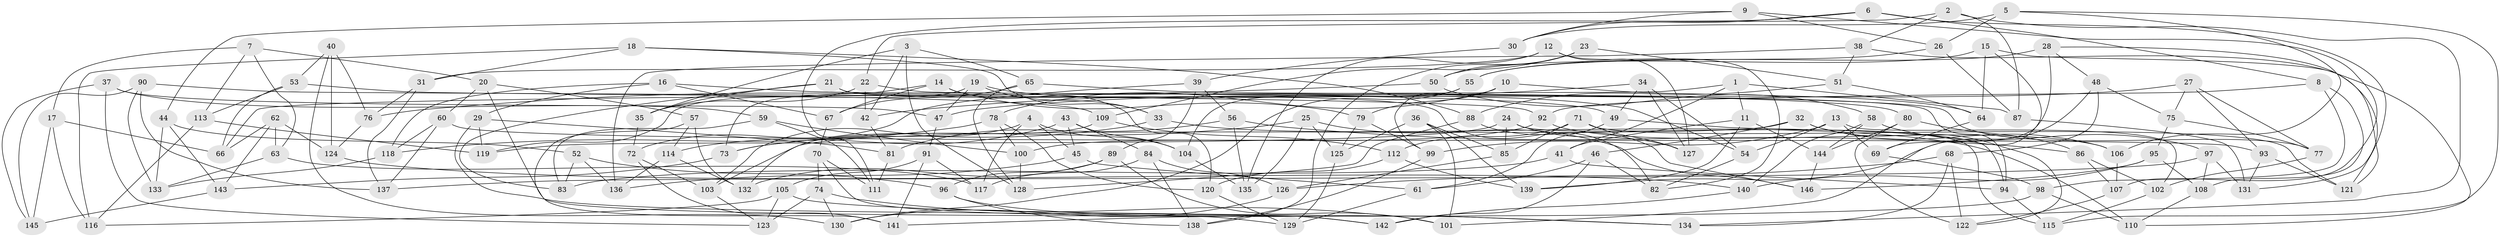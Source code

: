 // Generated by graph-tools (version 1.1) at 2025/03/03/09/25 03:03:02]
// undirected, 146 vertices, 292 edges
graph export_dot {
graph [start="1"]
  node [color=gray90,style=filled];
  1;
  2;
  3;
  4;
  5;
  6;
  7;
  8;
  9;
  10;
  11;
  12;
  13;
  14;
  15;
  16;
  17;
  18;
  19;
  20;
  21;
  22;
  23;
  24;
  25;
  26;
  27;
  28;
  29;
  30;
  31;
  32;
  33;
  34;
  35;
  36;
  37;
  38;
  39;
  40;
  41;
  42;
  43;
  44;
  45;
  46;
  47;
  48;
  49;
  50;
  51;
  52;
  53;
  54;
  55;
  56;
  57;
  58;
  59;
  60;
  61;
  62;
  63;
  64;
  65;
  66;
  67;
  68;
  69;
  70;
  71;
  72;
  73;
  74;
  75;
  76;
  77;
  78;
  79;
  80;
  81;
  82;
  83;
  84;
  85;
  86;
  87;
  88;
  89;
  90;
  91;
  92;
  93;
  94;
  95;
  96;
  97;
  98;
  99;
  100;
  101;
  102;
  103;
  104;
  105;
  106;
  107;
  108;
  109;
  110;
  111;
  112;
  113;
  114;
  115;
  116;
  117;
  118;
  119;
  120;
  121;
  122;
  123;
  124;
  125;
  126;
  127;
  128;
  129;
  130;
  131;
  132;
  133;
  134;
  135;
  136;
  137;
  138;
  139;
  140;
  141;
  142;
  143;
  144;
  145;
  146;
  1 -- 87;
  1 -- 41;
  1 -- 11;
  1 -- 66;
  2 -- 134;
  2 -- 22;
  2 -- 38;
  2 -- 87;
  3 -- 42;
  3 -- 35;
  3 -- 128;
  3 -- 65;
  4 -- 104;
  4 -- 117;
  4 -- 45;
  4 -- 103;
  5 -- 26;
  5 -- 30;
  5 -- 106;
  5 -- 115;
  6 -- 111;
  6 -- 121;
  6 -- 8;
  6 -- 30;
  7 -- 17;
  7 -- 63;
  7 -- 113;
  7 -- 20;
  8 -- 92;
  8 -- 98;
  8 -- 108;
  9 -- 44;
  9 -- 107;
  9 -- 26;
  9 -- 30;
  10 -- 99;
  10 -- 78;
  10 -- 64;
  10 -- 79;
  11 -- 139;
  11 -- 144;
  11 -- 41;
  12 -- 82;
  12 -- 127;
  12 -- 135;
  12 -- 31;
  13 -- 102;
  13 -- 54;
  13 -- 69;
  13 -- 99;
  14 -- 120;
  14 -- 79;
  14 -- 67;
  14 -- 73;
  15 -- 50;
  15 -- 121;
  15 -- 101;
  15 -- 64;
  16 -- 67;
  16 -- 118;
  16 -- 49;
  16 -- 29;
  17 -- 116;
  17 -- 66;
  17 -- 145;
  18 -- 88;
  18 -- 33;
  18 -- 31;
  18 -- 116;
  19 -- 119;
  19 -- 47;
  19 -- 54;
  19 -- 33;
  20 -- 57;
  20 -- 60;
  20 -- 129;
  21 -- 83;
  21 -- 94;
  21 -- 35;
  21 -- 82;
  22 -- 77;
  22 -- 42;
  22 -- 35;
  23 -- 138;
  23 -- 50;
  23 -- 51;
  23 -- 109;
  24 -- 119;
  24 -- 85;
  24 -- 115;
  24 -- 127;
  25 -- 125;
  25 -- 146;
  25 -- 135;
  25 -- 73;
  26 -- 55;
  26 -- 87;
  27 -- 47;
  27 -- 93;
  27 -- 75;
  27 -- 77;
  28 -- 55;
  28 -- 48;
  28 -- 131;
  28 -- 69;
  29 -- 142;
  29 -- 119;
  29 -- 81;
  30 -- 39;
  31 -- 76;
  31 -- 137;
  32 -- 106;
  32 -- 103;
  32 -- 46;
  32 -- 122;
  33 -- 73;
  33 -- 110;
  34 -- 49;
  34 -- 54;
  34 -- 42;
  34 -- 127;
  35 -- 72;
  36 -- 85;
  36 -- 101;
  36 -- 125;
  36 -- 139;
  37 -- 123;
  37 -- 145;
  37 -- 47;
  37 -- 59;
  38 -- 136;
  38 -- 51;
  38 -- 110;
  39 -- 89;
  39 -- 72;
  39 -- 56;
  40 -- 53;
  40 -- 124;
  40 -- 130;
  40 -- 76;
  41 -- 94;
  41 -- 83;
  42 -- 81;
  43 -- 104;
  43 -- 84;
  43 -- 45;
  43 -- 114;
  44 -- 143;
  44 -- 52;
  44 -- 133;
  45 -- 136;
  45 -- 61;
  46 -- 142;
  46 -- 82;
  46 -- 61;
  47 -- 91;
  48 -- 75;
  48 -- 139;
  48 -- 68;
  49 -- 94;
  49 -- 61;
  50 -- 76;
  50 -- 58;
  51 -- 64;
  51 -- 88;
  52 -- 83;
  52 -- 136;
  52 -- 96;
  53 -- 66;
  53 -- 113;
  53 -- 109;
  54 -- 82;
  55 -- 130;
  55 -- 104;
  56 -- 86;
  56 -- 135;
  56 -- 81;
  57 -- 114;
  57 -- 141;
  57 -- 132;
  58 -- 97;
  58 -- 144;
  58 -- 140;
  59 -- 100;
  59 -- 83;
  59 -- 111;
  60 -- 137;
  60 -- 93;
  60 -- 118;
  61 -- 129;
  62 -- 66;
  62 -- 63;
  62 -- 143;
  62 -- 124;
  63 -- 133;
  63 -- 117;
  64 -- 69;
  65 -- 67;
  65 -- 128;
  65 -- 80;
  67 -- 70;
  68 -- 126;
  68 -- 122;
  68 -- 134;
  69 -- 98;
  70 -- 142;
  70 -- 111;
  70 -- 74;
  71 -- 85;
  71 -- 127;
  71 -- 121;
  71 -- 112;
  72 -- 103;
  72 -- 141;
  73 -- 143;
  74 -- 130;
  74 -- 101;
  74 -- 123;
  75 -- 77;
  75 -- 95;
  76 -- 124;
  77 -- 102;
  78 -- 120;
  78 -- 100;
  78 -- 118;
  79 -- 99;
  79 -- 125;
  80 -- 144;
  80 -- 122;
  80 -- 86;
  81 -- 111;
  84 -- 126;
  84 -- 117;
  84 -- 138;
  85 -- 126;
  86 -- 102;
  86 -- 107;
  87 -- 131;
  88 -- 146;
  88 -- 128;
  89 -- 101;
  89 -- 96;
  89 -- 132;
  90 -- 133;
  90 -- 92;
  90 -- 145;
  90 -- 137;
  91 -- 141;
  91 -- 117;
  91 -- 105;
  92 -- 106;
  92 -- 100;
  93 -- 121;
  93 -- 131;
  94 -- 115;
  95 -- 140;
  95 -- 108;
  95 -- 146;
  96 -- 134;
  96 -- 138;
  97 -- 137;
  97 -- 131;
  97 -- 108;
  98 -- 110;
  98 -- 141;
  99 -- 138;
  100 -- 128;
  102 -- 115;
  103 -- 123;
  104 -- 135;
  105 -- 123;
  105 -- 134;
  105 -- 116;
  106 -- 107;
  107 -- 122;
  108 -- 110;
  109 -- 112;
  109 -- 132;
  112 -- 120;
  112 -- 139;
  113 -- 119;
  113 -- 116;
  114 -- 136;
  114 -- 132;
  118 -- 133;
  120 -- 129;
  124 -- 140;
  125 -- 129;
  126 -- 130;
  140 -- 142;
  143 -- 145;
  144 -- 146;
}
